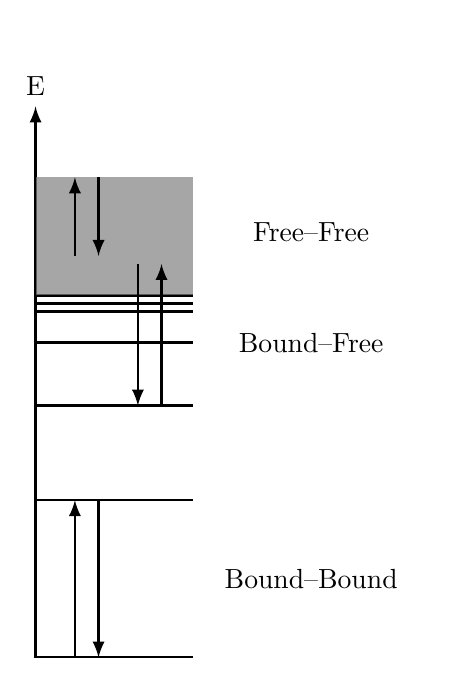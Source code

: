 \begin{tikzpicture}[line width=1pt]
\usetikzlibrary{math} %needed tikz library
\tikzmath{
\e1=2*1;
\e2=2*1.6;
\e3=2*2;
\e4=2*2.2;
\e5=2*2.25;
\e6=2*2.3;
}
\clip (-0.1,0) rectangle +(5,8);
    \draw [-latex] (0,0) -- (0,7) node [above] {E};
\foreach \y in {0,\e1,\e2,\e3,\e4,\e5,\e6}
\draw (0,\y) -- (2,\y);
\fill [gray,opacity=0.7] (0,\e6) rectangle (2,\e6+1.5);
% Bound - Bound transition
\draw [-latex] (0.5,0) -- (0.5,\e1);
\draw [latex-] (0.8,0) -- (0.8,\e1);
\node at (3.5,1) {Bound--Bound};
% Free - Free transition
\draw [latex-] (0.5,\e6+1.5) -- +(0,-1);
\draw [-latex] (0.8,\e6+1.5) -- +(0,-1);
\node at (3.5,\e6+0.8) {Free--Free};
% Bound - Free transition
\draw [latex-] (1.3,\e2) -- +(0,1.8);
\draw [-latex] (1.6,\e2) -- +(0,1.8);
\node at (3.5,\e2+0.8) {Bound--Free};
\end{tikzpicture}
